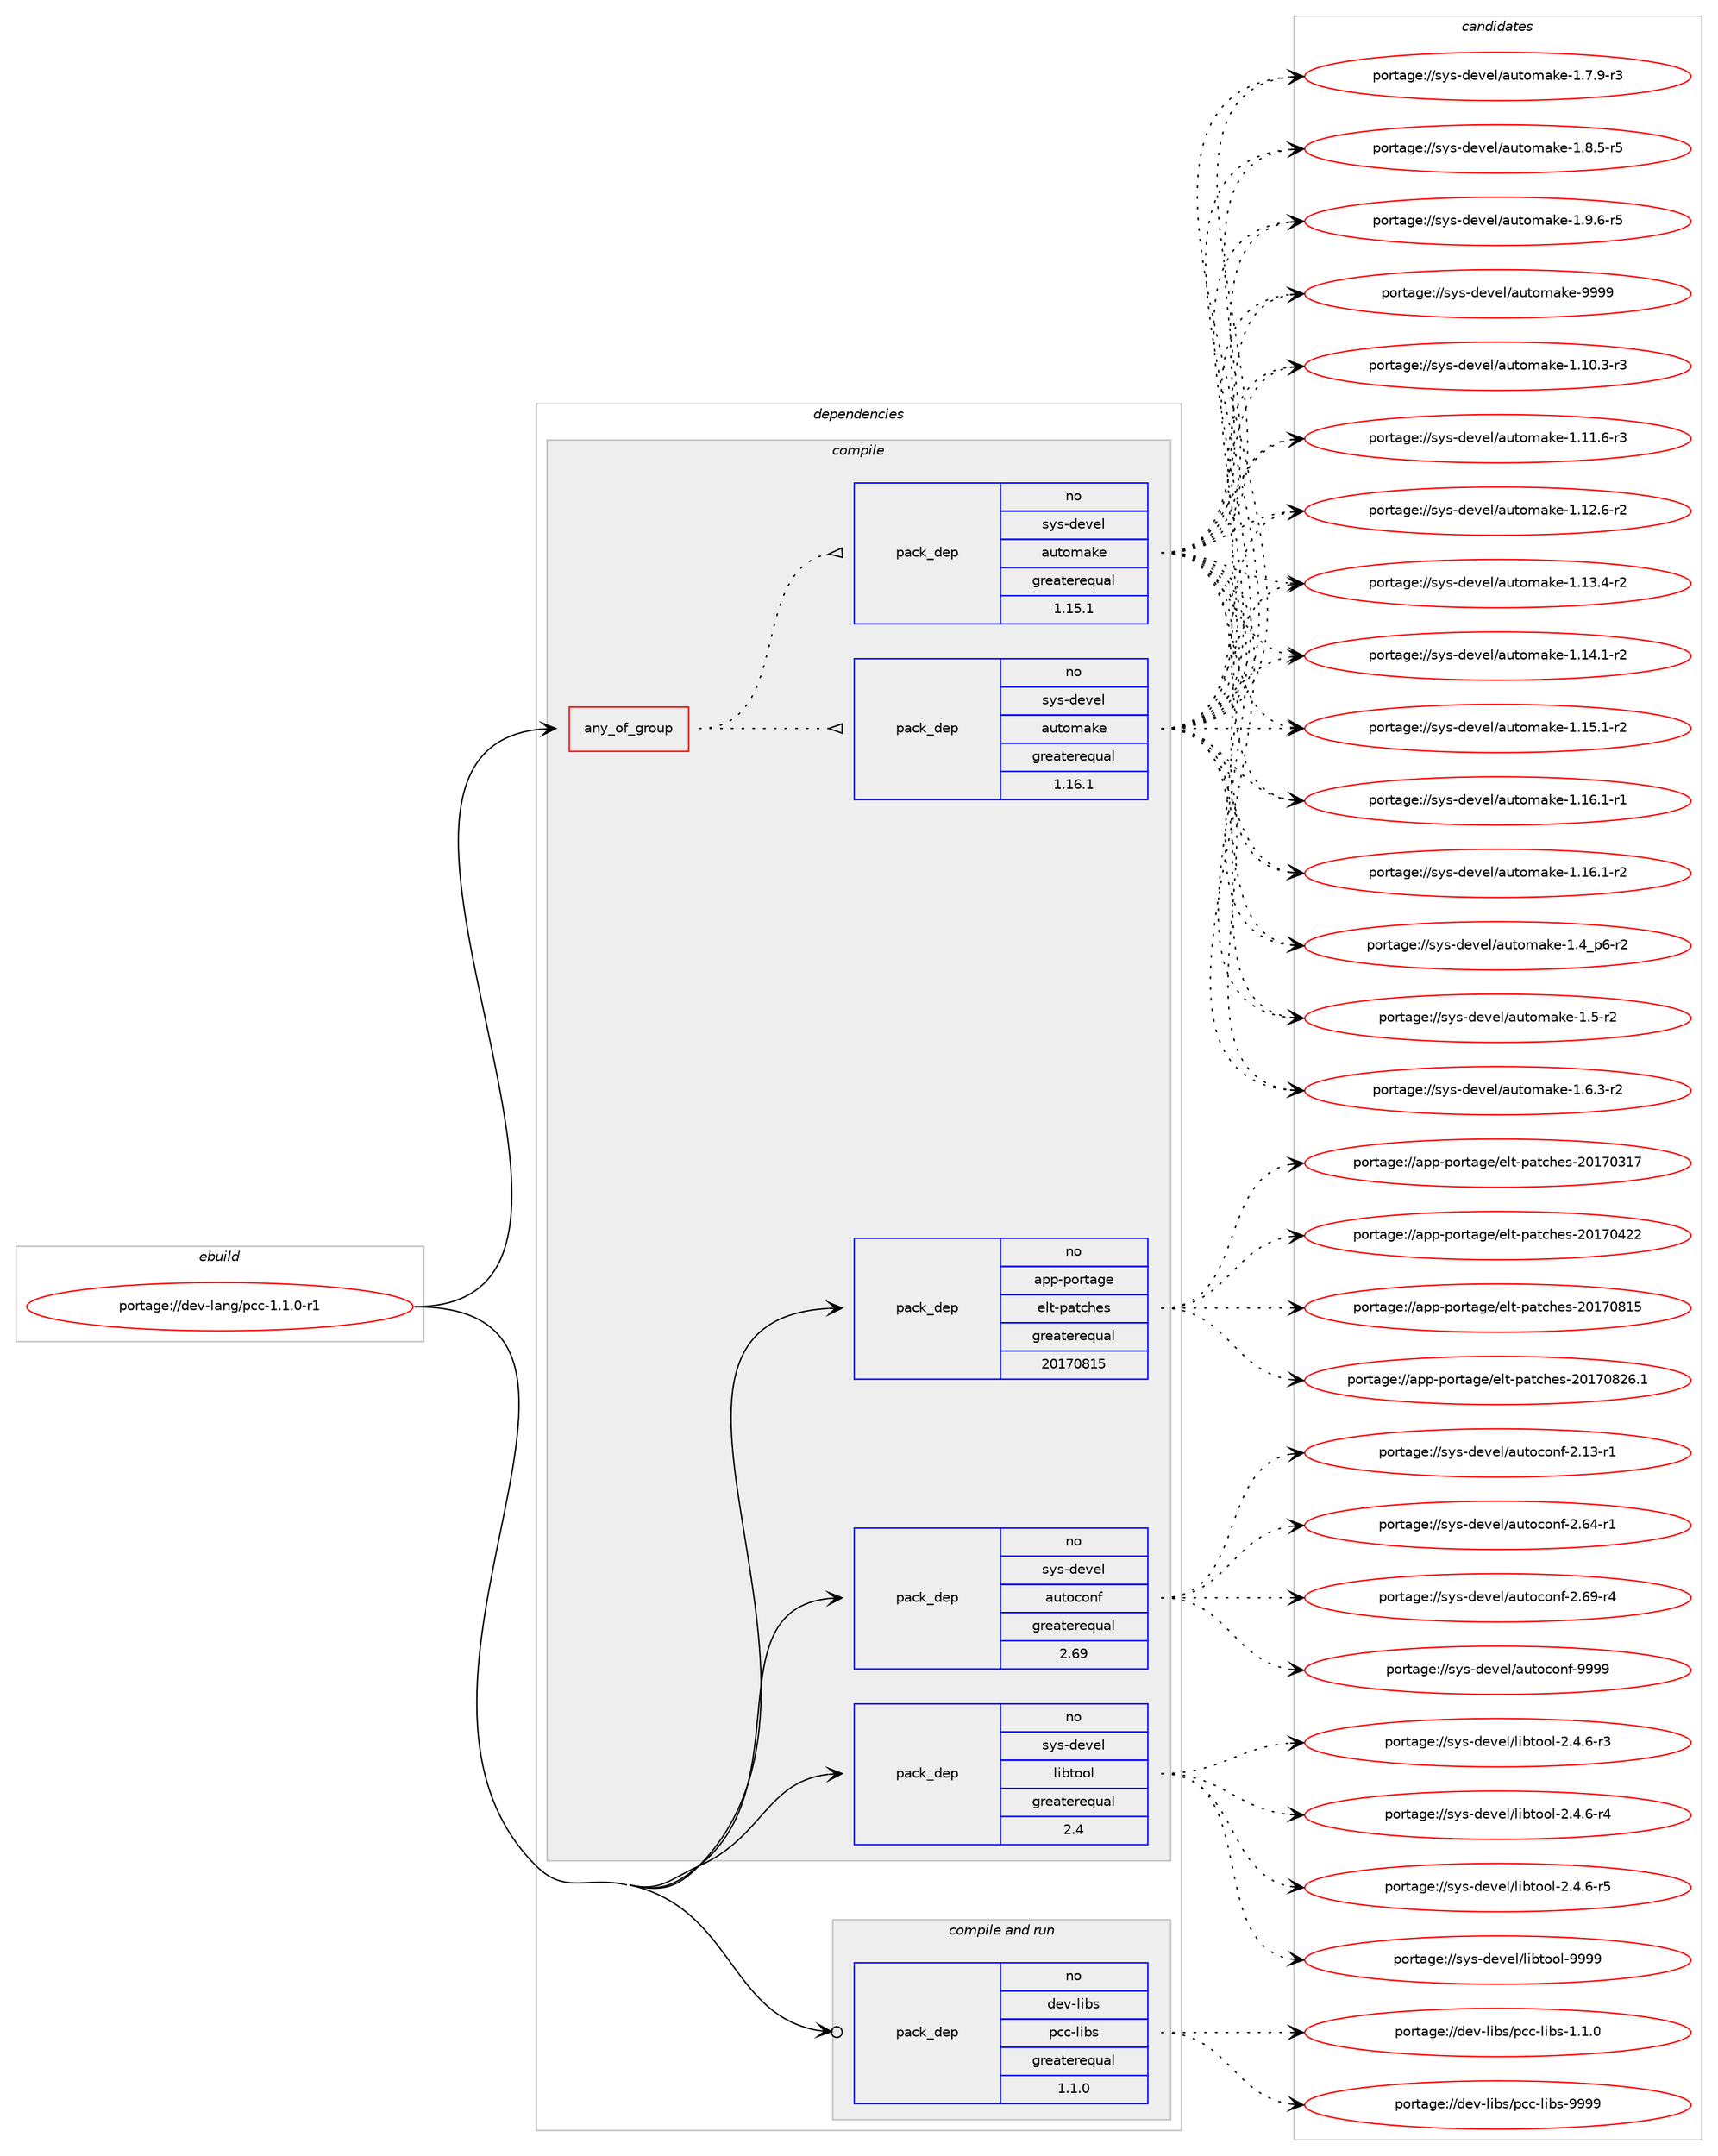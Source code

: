 digraph prolog {

# *************
# Graph options
# *************

newrank=true;
concentrate=true;
compound=true;
graph [rankdir=LR,fontname=Helvetica,fontsize=10,ranksep=1.5];#, ranksep=2.5, nodesep=0.2];
edge  [arrowhead=vee];
node  [fontname=Helvetica,fontsize=10];

# **********
# The ebuild
# **********

subgraph cluster_leftcol {
color=gray;
rank=same;
label=<<i>ebuild</i>>;
id [label="portage://dev-lang/pcc-1.1.0-r1", color=red, width=4, href="../dev-lang/pcc-1.1.0-r1.svg"];
}

# ****************
# The dependencies
# ****************

subgraph cluster_midcol {
color=gray;
label=<<i>dependencies</i>>;
subgraph cluster_compile {
fillcolor="#eeeeee";
style=filled;
label=<<i>compile</i>>;
subgraph any2731 {
dependency94762 [label=<<TABLE BORDER="0" CELLBORDER="1" CELLSPACING="0" CELLPADDING="4"><TR><TD CELLPADDING="10">any_of_group</TD></TR></TABLE>>, shape=none, color=red];subgraph pack72464 {
dependency94763 [label=<<TABLE BORDER="0" CELLBORDER="1" CELLSPACING="0" CELLPADDING="4" WIDTH="220"><TR><TD ROWSPAN="6" CELLPADDING="30">pack_dep</TD></TR><TR><TD WIDTH="110">no</TD></TR><TR><TD>sys-devel</TD></TR><TR><TD>automake</TD></TR><TR><TD>greaterequal</TD></TR><TR><TD>1.16.1</TD></TR></TABLE>>, shape=none, color=blue];
}
dependency94762:e -> dependency94763:w [weight=20,style="dotted",arrowhead="oinv"];
subgraph pack72465 {
dependency94764 [label=<<TABLE BORDER="0" CELLBORDER="1" CELLSPACING="0" CELLPADDING="4" WIDTH="220"><TR><TD ROWSPAN="6" CELLPADDING="30">pack_dep</TD></TR><TR><TD WIDTH="110">no</TD></TR><TR><TD>sys-devel</TD></TR><TR><TD>automake</TD></TR><TR><TD>greaterequal</TD></TR><TR><TD>1.15.1</TD></TR></TABLE>>, shape=none, color=blue];
}
dependency94762:e -> dependency94764:w [weight=20,style="dotted",arrowhead="oinv"];
}
id:e -> dependency94762:w [weight=20,style="solid",arrowhead="vee"];
subgraph pack72466 {
dependency94765 [label=<<TABLE BORDER="0" CELLBORDER="1" CELLSPACING="0" CELLPADDING="4" WIDTH="220"><TR><TD ROWSPAN="6" CELLPADDING="30">pack_dep</TD></TR><TR><TD WIDTH="110">no</TD></TR><TR><TD>app-portage</TD></TR><TR><TD>elt-patches</TD></TR><TR><TD>greaterequal</TD></TR><TR><TD>20170815</TD></TR></TABLE>>, shape=none, color=blue];
}
id:e -> dependency94765:w [weight=20,style="solid",arrowhead="vee"];
subgraph pack72467 {
dependency94766 [label=<<TABLE BORDER="0" CELLBORDER="1" CELLSPACING="0" CELLPADDING="4" WIDTH="220"><TR><TD ROWSPAN="6" CELLPADDING="30">pack_dep</TD></TR><TR><TD WIDTH="110">no</TD></TR><TR><TD>sys-devel</TD></TR><TR><TD>autoconf</TD></TR><TR><TD>greaterequal</TD></TR><TR><TD>2.69</TD></TR></TABLE>>, shape=none, color=blue];
}
id:e -> dependency94766:w [weight=20,style="solid",arrowhead="vee"];
subgraph pack72468 {
dependency94767 [label=<<TABLE BORDER="0" CELLBORDER="1" CELLSPACING="0" CELLPADDING="4" WIDTH="220"><TR><TD ROWSPAN="6" CELLPADDING="30">pack_dep</TD></TR><TR><TD WIDTH="110">no</TD></TR><TR><TD>sys-devel</TD></TR><TR><TD>libtool</TD></TR><TR><TD>greaterequal</TD></TR><TR><TD>2.4</TD></TR></TABLE>>, shape=none, color=blue];
}
id:e -> dependency94767:w [weight=20,style="solid",arrowhead="vee"];
}
subgraph cluster_compileandrun {
fillcolor="#eeeeee";
style=filled;
label=<<i>compile and run</i>>;
subgraph pack72469 {
dependency94768 [label=<<TABLE BORDER="0" CELLBORDER="1" CELLSPACING="0" CELLPADDING="4" WIDTH="220"><TR><TD ROWSPAN="6" CELLPADDING="30">pack_dep</TD></TR><TR><TD WIDTH="110">no</TD></TR><TR><TD>dev-libs</TD></TR><TR><TD>pcc-libs</TD></TR><TR><TD>greaterequal</TD></TR><TR><TD>1.1.0</TD></TR></TABLE>>, shape=none, color=blue];
}
id:e -> dependency94768:w [weight=20,style="solid",arrowhead="odotvee"];
}
subgraph cluster_run {
fillcolor="#eeeeee";
style=filled;
label=<<i>run</i>>;
}
}

# **************
# The candidates
# **************

subgraph cluster_choices {
rank=same;
color=gray;
label=<<i>candidates</i>>;

subgraph choice72464 {
color=black;
nodesep=1;
choiceportage11512111545100101118101108479711711611110997107101454946494846514511451 [label="portage://sys-devel/automake-1.10.3-r3", color=red, width=4,href="../sys-devel/automake-1.10.3-r3.svg"];
choiceportage11512111545100101118101108479711711611110997107101454946494946544511451 [label="portage://sys-devel/automake-1.11.6-r3", color=red, width=4,href="../sys-devel/automake-1.11.6-r3.svg"];
choiceportage11512111545100101118101108479711711611110997107101454946495046544511450 [label="portage://sys-devel/automake-1.12.6-r2", color=red, width=4,href="../sys-devel/automake-1.12.6-r2.svg"];
choiceportage11512111545100101118101108479711711611110997107101454946495146524511450 [label="portage://sys-devel/automake-1.13.4-r2", color=red, width=4,href="../sys-devel/automake-1.13.4-r2.svg"];
choiceportage11512111545100101118101108479711711611110997107101454946495246494511450 [label="portage://sys-devel/automake-1.14.1-r2", color=red, width=4,href="../sys-devel/automake-1.14.1-r2.svg"];
choiceportage11512111545100101118101108479711711611110997107101454946495346494511450 [label="portage://sys-devel/automake-1.15.1-r2", color=red, width=4,href="../sys-devel/automake-1.15.1-r2.svg"];
choiceportage11512111545100101118101108479711711611110997107101454946495446494511449 [label="portage://sys-devel/automake-1.16.1-r1", color=red, width=4,href="../sys-devel/automake-1.16.1-r1.svg"];
choiceportage11512111545100101118101108479711711611110997107101454946495446494511450 [label="portage://sys-devel/automake-1.16.1-r2", color=red, width=4,href="../sys-devel/automake-1.16.1-r2.svg"];
choiceportage115121115451001011181011084797117116111109971071014549465295112544511450 [label="portage://sys-devel/automake-1.4_p6-r2", color=red, width=4,href="../sys-devel/automake-1.4_p6-r2.svg"];
choiceportage11512111545100101118101108479711711611110997107101454946534511450 [label="portage://sys-devel/automake-1.5-r2", color=red, width=4,href="../sys-devel/automake-1.5-r2.svg"];
choiceportage115121115451001011181011084797117116111109971071014549465446514511450 [label="portage://sys-devel/automake-1.6.3-r2", color=red, width=4,href="../sys-devel/automake-1.6.3-r2.svg"];
choiceportage115121115451001011181011084797117116111109971071014549465546574511451 [label="portage://sys-devel/automake-1.7.9-r3", color=red, width=4,href="../sys-devel/automake-1.7.9-r3.svg"];
choiceportage115121115451001011181011084797117116111109971071014549465646534511453 [label="portage://sys-devel/automake-1.8.5-r5", color=red, width=4,href="../sys-devel/automake-1.8.5-r5.svg"];
choiceportage115121115451001011181011084797117116111109971071014549465746544511453 [label="portage://sys-devel/automake-1.9.6-r5", color=red, width=4,href="../sys-devel/automake-1.9.6-r5.svg"];
choiceportage115121115451001011181011084797117116111109971071014557575757 [label="portage://sys-devel/automake-9999", color=red, width=4,href="../sys-devel/automake-9999.svg"];
dependency94763:e -> choiceportage11512111545100101118101108479711711611110997107101454946494846514511451:w [style=dotted,weight="100"];
dependency94763:e -> choiceportage11512111545100101118101108479711711611110997107101454946494946544511451:w [style=dotted,weight="100"];
dependency94763:e -> choiceportage11512111545100101118101108479711711611110997107101454946495046544511450:w [style=dotted,weight="100"];
dependency94763:e -> choiceportage11512111545100101118101108479711711611110997107101454946495146524511450:w [style=dotted,weight="100"];
dependency94763:e -> choiceportage11512111545100101118101108479711711611110997107101454946495246494511450:w [style=dotted,weight="100"];
dependency94763:e -> choiceportage11512111545100101118101108479711711611110997107101454946495346494511450:w [style=dotted,weight="100"];
dependency94763:e -> choiceportage11512111545100101118101108479711711611110997107101454946495446494511449:w [style=dotted,weight="100"];
dependency94763:e -> choiceportage11512111545100101118101108479711711611110997107101454946495446494511450:w [style=dotted,weight="100"];
dependency94763:e -> choiceportage115121115451001011181011084797117116111109971071014549465295112544511450:w [style=dotted,weight="100"];
dependency94763:e -> choiceportage11512111545100101118101108479711711611110997107101454946534511450:w [style=dotted,weight="100"];
dependency94763:e -> choiceportage115121115451001011181011084797117116111109971071014549465446514511450:w [style=dotted,weight="100"];
dependency94763:e -> choiceportage115121115451001011181011084797117116111109971071014549465546574511451:w [style=dotted,weight="100"];
dependency94763:e -> choiceportage115121115451001011181011084797117116111109971071014549465646534511453:w [style=dotted,weight="100"];
dependency94763:e -> choiceportage115121115451001011181011084797117116111109971071014549465746544511453:w [style=dotted,weight="100"];
dependency94763:e -> choiceportage115121115451001011181011084797117116111109971071014557575757:w [style=dotted,weight="100"];
}
subgraph choice72465 {
color=black;
nodesep=1;
choiceportage11512111545100101118101108479711711611110997107101454946494846514511451 [label="portage://sys-devel/automake-1.10.3-r3", color=red, width=4,href="../sys-devel/automake-1.10.3-r3.svg"];
choiceportage11512111545100101118101108479711711611110997107101454946494946544511451 [label="portage://sys-devel/automake-1.11.6-r3", color=red, width=4,href="../sys-devel/automake-1.11.6-r3.svg"];
choiceportage11512111545100101118101108479711711611110997107101454946495046544511450 [label="portage://sys-devel/automake-1.12.6-r2", color=red, width=4,href="../sys-devel/automake-1.12.6-r2.svg"];
choiceportage11512111545100101118101108479711711611110997107101454946495146524511450 [label="portage://sys-devel/automake-1.13.4-r2", color=red, width=4,href="../sys-devel/automake-1.13.4-r2.svg"];
choiceportage11512111545100101118101108479711711611110997107101454946495246494511450 [label="portage://sys-devel/automake-1.14.1-r2", color=red, width=4,href="../sys-devel/automake-1.14.1-r2.svg"];
choiceportage11512111545100101118101108479711711611110997107101454946495346494511450 [label="portage://sys-devel/automake-1.15.1-r2", color=red, width=4,href="../sys-devel/automake-1.15.1-r2.svg"];
choiceportage11512111545100101118101108479711711611110997107101454946495446494511449 [label="portage://sys-devel/automake-1.16.1-r1", color=red, width=4,href="../sys-devel/automake-1.16.1-r1.svg"];
choiceportage11512111545100101118101108479711711611110997107101454946495446494511450 [label="portage://sys-devel/automake-1.16.1-r2", color=red, width=4,href="../sys-devel/automake-1.16.1-r2.svg"];
choiceportage115121115451001011181011084797117116111109971071014549465295112544511450 [label="portage://sys-devel/automake-1.4_p6-r2", color=red, width=4,href="../sys-devel/automake-1.4_p6-r2.svg"];
choiceportage11512111545100101118101108479711711611110997107101454946534511450 [label="portage://sys-devel/automake-1.5-r2", color=red, width=4,href="../sys-devel/automake-1.5-r2.svg"];
choiceportage115121115451001011181011084797117116111109971071014549465446514511450 [label="portage://sys-devel/automake-1.6.3-r2", color=red, width=4,href="../sys-devel/automake-1.6.3-r2.svg"];
choiceportage115121115451001011181011084797117116111109971071014549465546574511451 [label="portage://sys-devel/automake-1.7.9-r3", color=red, width=4,href="../sys-devel/automake-1.7.9-r3.svg"];
choiceportage115121115451001011181011084797117116111109971071014549465646534511453 [label="portage://sys-devel/automake-1.8.5-r5", color=red, width=4,href="../sys-devel/automake-1.8.5-r5.svg"];
choiceportage115121115451001011181011084797117116111109971071014549465746544511453 [label="portage://sys-devel/automake-1.9.6-r5", color=red, width=4,href="../sys-devel/automake-1.9.6-r5.svg"];
choiceportage115121115451001011181011084797117116111109971071014557575757 [label="portage://sys-devel/automake-9999", color=red, width=4,href="../sys-devel/automake-9999.svg"];
dependency94764:e -> choiceportage11512111545100101118101108479711711611110997107101454946494846514511451:w [style=dotted,weight="100"];
dependency94764:e -> choiceportage11512111545100101118101108479711711611110997107101454946494946544511451:w [style=dotted,weight="100"];
dependency94764:e -> choiceportage11512111545100101118101108479711711611110997107101454946495046544511450:w [style=dotted,weight="100"];
dependency94764:e -> choiceportage11512111545100101118101108479711711611110997107101454946495146524511450:w [style=dotted,weight="100"];
dependency94764:e -> choiceportage11512111545100101118101108479711711611110997107101454946495246494511450:w [style=dotted,weight="100"];
dependency94764:e -> choiceportage11512111545100101118101108479711711611110997107101454946495346494511450:w [style=dotted,weight="100"];
dependency94764:e -> choiceportage11512111545100101118101108479711711611110997107101454946495446494511449:w [style=dotted,weight="100"];
dependency94764:e -> choiceportage11512111545100101118101108479711711611110997107101454946495446494511450:w [style=dotted,weight="100"];
dependency94764:e -> choiceportage115121115451001011181011084797117116111109971071014549465295112544511450:w [style=dotted,weight="100"];
dependency94764:e -> choiceportage11512111545100101118101108479711711611110997107101454946534511450:w [style=dotted,weight="100"];
dependency94764:e -> choiceportage115121115451001011181011084797117116111109971071014549465446514511450:w [style=dotted,weight="100"];
dependency94764:e -> choiceportage115121115451001011181011084797117116111109971071014549465546574511451:w [style=dotted,weight="100"];
dependency94764:e -> choiceportage115121115451001011181011084797117116111109971071014549465646534511453:w [style=dotted,weight="100"];
dependency94764:e -> choiceportage115121115451001011181011084797117116111109971071014549465746544511453:w [style=dotted,weight="100"];
dependency94764:e -> choiceportage115121115451001011181011084797117116111109971071014557575757:w [style=dotted,weight="100"];
}
subgraph choice72466 {
color=black;
nodesep=1;
choiceportage97112112451121111141169710310147101108116451129711699104101115455048495548514955 [label="portage://app-portage/elt-patches-20170317", color=red, width=4,href="../app-portage/elt-patches-20170317.svg"];
choiceportage97112112451121111141169710310147101108116451129711699104101115455048495548525050 [label="portage://app-portage/elt-patches-20170422", color=red, width=4,href="../app-portage/elt-patches-20170422.svg"];
choiceportage97112112451121111141169710310147101108116451129711699104101115455048495548564953 [label="portage://app-portage/elt-patches-20170815", color=red, width=4,href="../app-portage/elt-patches-20170815.svg"];
choiceportage971121124511211111411697103101471011081164511297116991041011154550484955485650544649 [label="portage://app-portage/elt-patches-20170826.1", color=red, width=4,href="../app-portage/elt-patches-20170826.1.svg"];
dependency94765:e -> choiceportage97112112451121111141169710310147101108116451129711699104101115455048495548514955:w [style=dotted,weight="100"];
dependency94765:e -> choiceportage97112112451121111141169710310147101108116451129711699104101115455048495548525050:w [style=dotted,weight="100"];
dependency94765:e -> choiceportage97112112451121111141169710310147101108116451129711699104101115455048495548564953:w [style=dotted,weight="100"];
dependency94765:e -> choiceportage971121124511211111411697103101471011081164511297116991041011154550484955485650544649:w [style=dotted,weight="100"];
}
subgraph choice72467 {
color=black;
nodesep=1;
choiceportage1151211154510010111810110847971171161119911111010245504649514511449 [label="portage://sys-devel/autoconf-2.13-r1", color=red, width=4,href="../sys-devel/autoconf-2.13-r1.svg"];
choiceportage1151211154510010111810110847971171161119911111010245504654524511449 [label="portage://sys-devel/autoconf-2.64-r1", color=red, width=4,href="../sys-devel/autoconf-2.64-r1.svg"];
choiceportage1151211154510010111810110847971171161119911111010245504654574511452 [label="portage://sys-devel/autoconf-2.69-r4", color=red, width=4,href="../sys-devel/autoconf-2.69-r4.svg"];
choiceportage115121115451001011181011084797117116111991111101024557575757 [label="portage://sys-devel/autoconf-9999", color=red, width=4,href="../sys-devel/autoconf-9999.svg"];
dependency94766:e -> choiceportage1151211154510010111810110847971171161119911111010245504649514511449:w [style=dotted,weight="100"];
dependency94766:e -> choiceportage1151211154510010111810110847971171161119911111010245504654524511449:w [style=dotted,weight="100"];
dependency94766:e -> choiceportage1151211154510010111810110847971171161119911111010245504654574511452:w [style=dotted,weight="100"];
dependency94766:e -> choiceportage115121115451001011181011084797117116111991111101024557575757:w [style=dotted,weight="100"];
}
subgraph choice72468 {
color=black;
nodesep=1;
choiceportage1151211154510010111810110847108105981161111111084550465246544511451 [label="portage://sys-devel/libtool-2.4.6-r3", color=red, width=4,href="../sys-devel/libtool-2.4.6-r3.svg"];
choiceportage1151211154510010111810110847108105981161111111084550465246544511452 [label="portage://sys-devel/libtool-2.4.6-r4", color=red, width=4,href="../sys-devel/libtool-2.4.6-r4.svg"];
choiceportage1151211154510010111810110847108105981161111111084550465246544511453 [label="portage://sys-devel/libtool-2.4.6-r5", color=red, width=4,href="../sys-devel/libtool-2.4.6-r5.svg"];
choiceportage1151211154510010111810110847108105981161111111084557575757 [label="portage://sys-devel/libtool-9999", color=red, width=4,href="../sys-devel/libtool-9999.svg"];
dependency94767:e -> choiceportage1151211154510010111810110847108105981161111111084550465246544511451:w [style=dotted,weight="100"];
dependency94767:e -> choiceportage1151211154510010111810110847108105981161111111084550465246544511452:w [style=dotted,weight="100"];
dependency94767:e -> choiceportage1151211154510010111810110847108105981161111111084550465246544511453:w [style=dotted,weight="100"];
dependency94767:e -> choiceportage1151211154510010111810110847108105981161111111084557575757:w [style=dotted,weight="100"];
}
subgraph choice72469 {
color=black;
nodesep=1;
choiceportage10010111845108105981154711299994510810598115454946494648 [label="portage://dev-libs/pcc-libs-1.1.0", color=red, width=4,href="../dev-libs/pcc-libs-1.1.0.svg"];
choiceportage100101118451081059811547112999945108105981154557575757 [label="portage://dev-libs/pcc-libs-9999", color=red, width=4,href="../dev-libs/pcc-libs-9999.svg"];
dependency94768:e -> choiceportage10010111845108105981154711299994510810598115454946494648:w [style=dotted,weight="100"];
dependency94768:e -> choiceportage100101118451081059811547112999945108105981154557575757:w [style=dotted,weight="100"];
}
}

}
